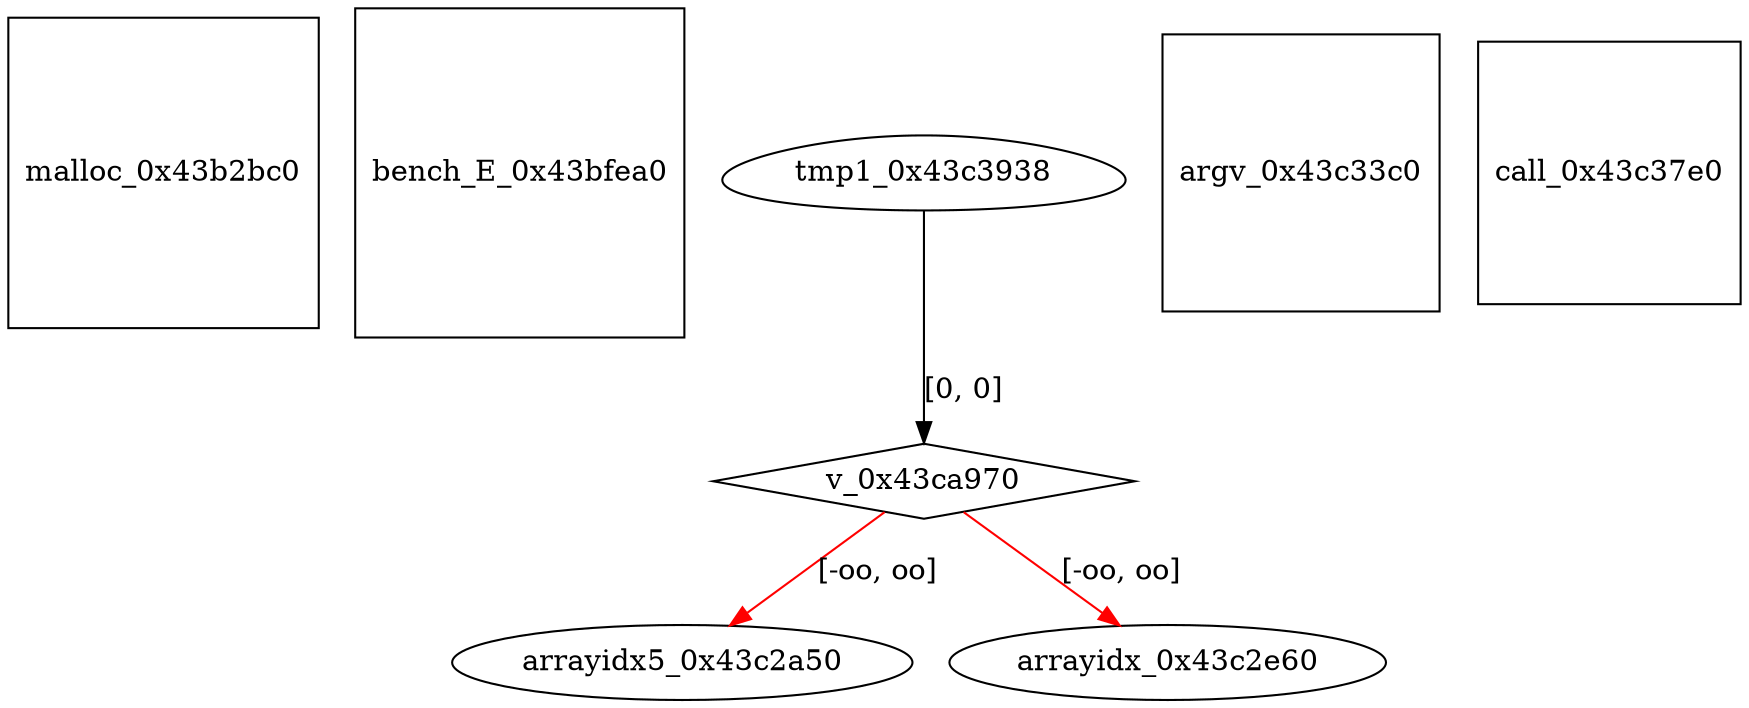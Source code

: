 digraph grafico {
"malloc_0x43b2bc0" [shape=square];
"bench_E_0x43bfea0" [shape=square];
"arrayidx5_0x43c2a50" [shape=ellipse];
"v_0x43ca970" -> "arrayidx5_0x43c2a50" [label="[-oo, oo]",color=red];
"arrayidx_0x43c2e60" [shape=ellipse];
"v_0x43ca970" -> "arrayidx_0x43c2e60" [label="[-oo, oo]",color=red];
"argv_0x43c33c0" [shape=square];
"call_0x43c37e0" [shape=square];
"tmp1_0x43c3938" [shape=egg];
"v_0x43ca970" [shape=diamond];
"tmp1_0x43c3938" -> "v_0x43ca970" [label="[0, 0]"];
}